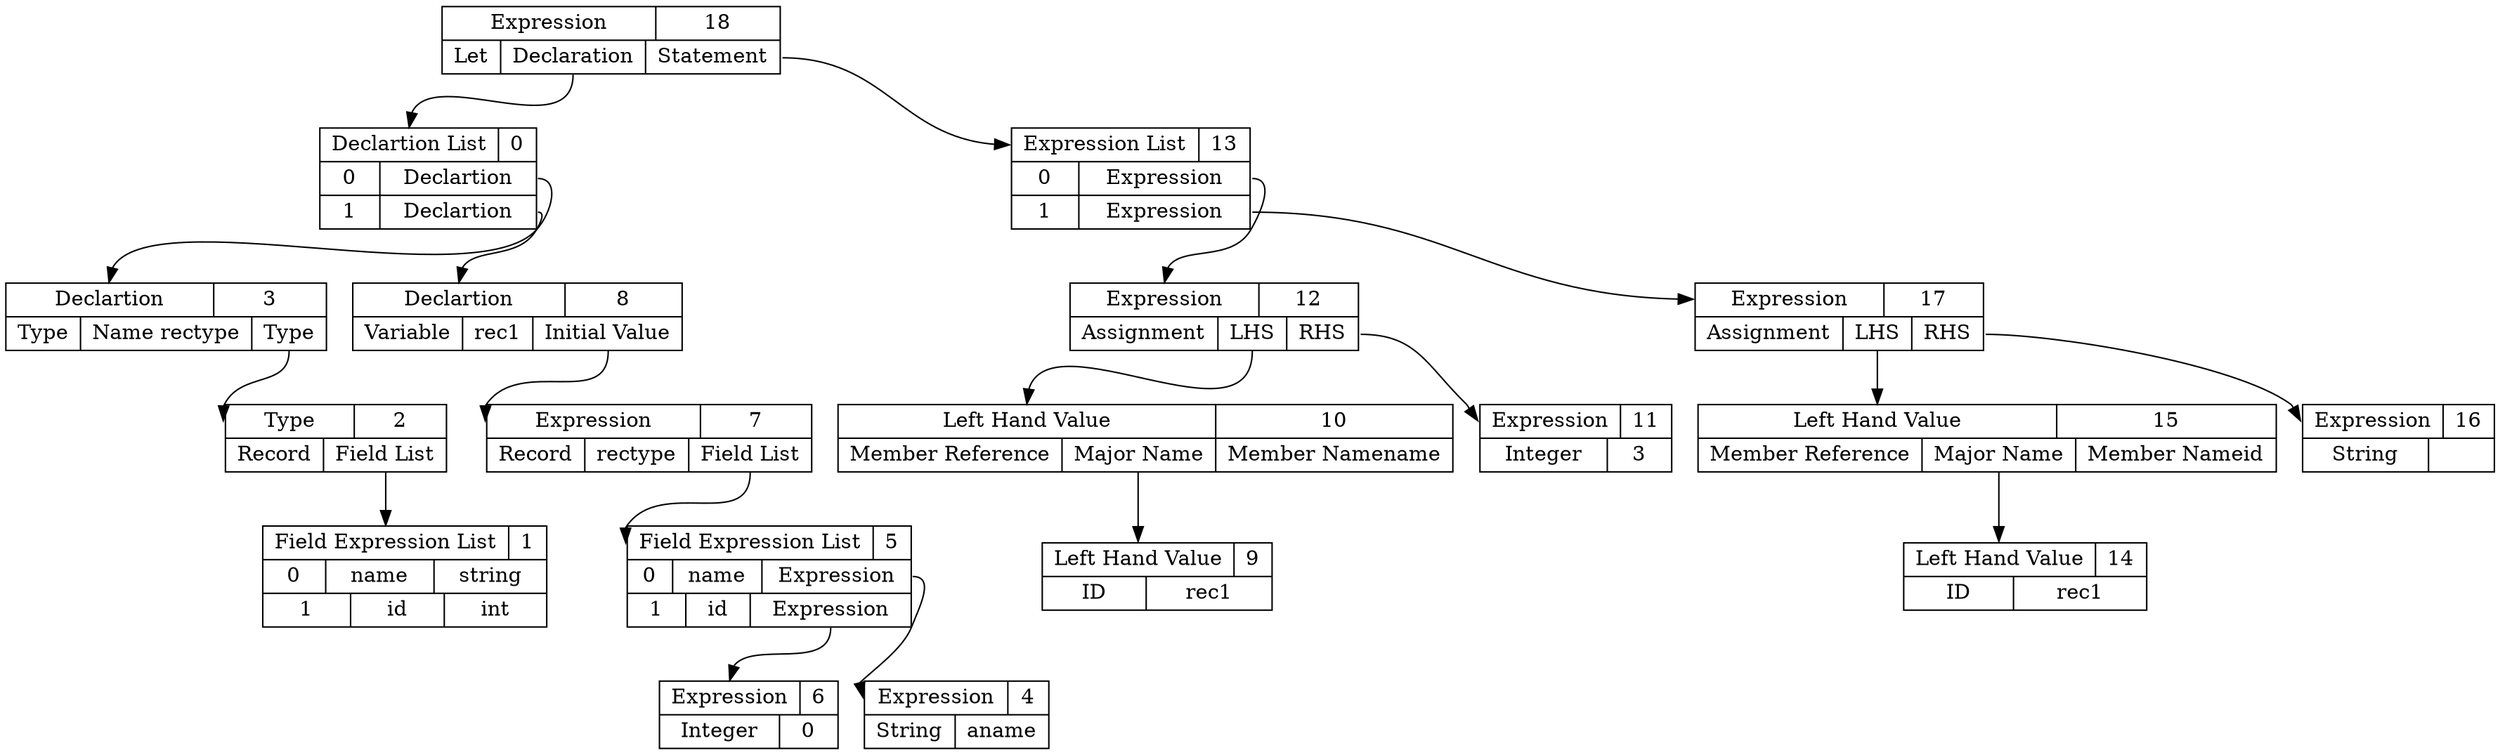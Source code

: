 digraph ast {
18 [shape=record, label="{ { <ptr> Expression | 18 } |{ Let | <dec> Declaration | <stmt> Statement } } "];
3 [shape=record, label="{ { <ptr> Declartion | 3 } | {Type | Name rectype | <ty> Type } }"];
1 [shape=record, label="{ { <ptr> Field Expression List | 1 } | { 0 | name | string }| { 1 | id | int } }"]
2 [shape=record, label="{ { <ptr> Type | 2 } | { Record | <flist> Field List } } "];
2:flist -> 1:ptr;
3:ty -> 2:ptr;
0:pos0 -> 3:ptr;
8 [shape=record, label="{ { <ptr> Declartion | 8 } | {Variable | rec1 | <initval> Initial Value } }"];
7 [shape=record, label="{ { <ptr> Expression | 7 } |{ Record | rectype | <flistpos> Field List} }"];
4 [shape=record, label="{ { <ptr> Expression | 4 } |{ String | aname } }"];
5:pos0 -> 4:ptr;
6 [shape=record, label="{ { <ptr> Expression | 6 } |{ Integer | 0 } }"];
5:pos1 -> 6:ptr;
5 [shape=record, label="{ { <ptr> Field Expression List | 5 } | { 0 | name | <pos0> Expression }| { 1 | id | <pos1> Expression } }"];
7:flistpos -> 5:ptr
8:initval -> 7:ptr;
0:pos1 -> 8:ptr;
0 [shape=record, label="{ { <ptr> Declartion List | 0 } | { 0 | <pos0> Declartion }| { 1 | <pos1> Declartion } }"];
18:dec -> 0:ptr
12 [shape=record, label="{ { <ptr> Expression | 12 } |{ Assignment | <lval> LHS | <rhs> RHS } } "];
10 [shape=record, label="{ { <ptr> Left Hand Value | 10 } | { Member Reference | <maj> Major Name | Member Namename} } "];
9 [shape=record, label="{ { <ptr> Left Hand Value | 9 } | { ID | rec1 } } "];
10:maj -> 9:ptr;
12:lval -> 10:ptr
11 [shape=record, label="{ { <ptr> Expression | 11 } |{ Integer | 3 } }"];
12:rhs -> 11:ptr
13:pos0 -> 12:ptr;
17 [shape=record, label="{ { <ptr> Expression | 17 } |{ Assignment | <lval> LHS | <rhs> RHS } } "];
15 [shape=record, label="{ { <ptr> Left Hand Value | 15 } | { Member Reference | <maj> Major Name | Member Nameid} } "];
14 [shape=record, label="{ { <ptr> Left Hand Value | 14 } | { ID | rec1 } } "];
15:maj -> 14:ptr;
17:lval -> 15:ptr
16 [shape=record, label="{ { <ptr> Expression | 16 } |{ String |  } }"];
17:rhs -> 16:ptr
13:pos1 -> 17:ptr;
13 [shape=record, label="{ { <ptr> Expression List | 13 } | { 0 | <pos0> Expression }| { 1 | <pos1> Expression } }"];
18:stmt -> 13:ptr
}
